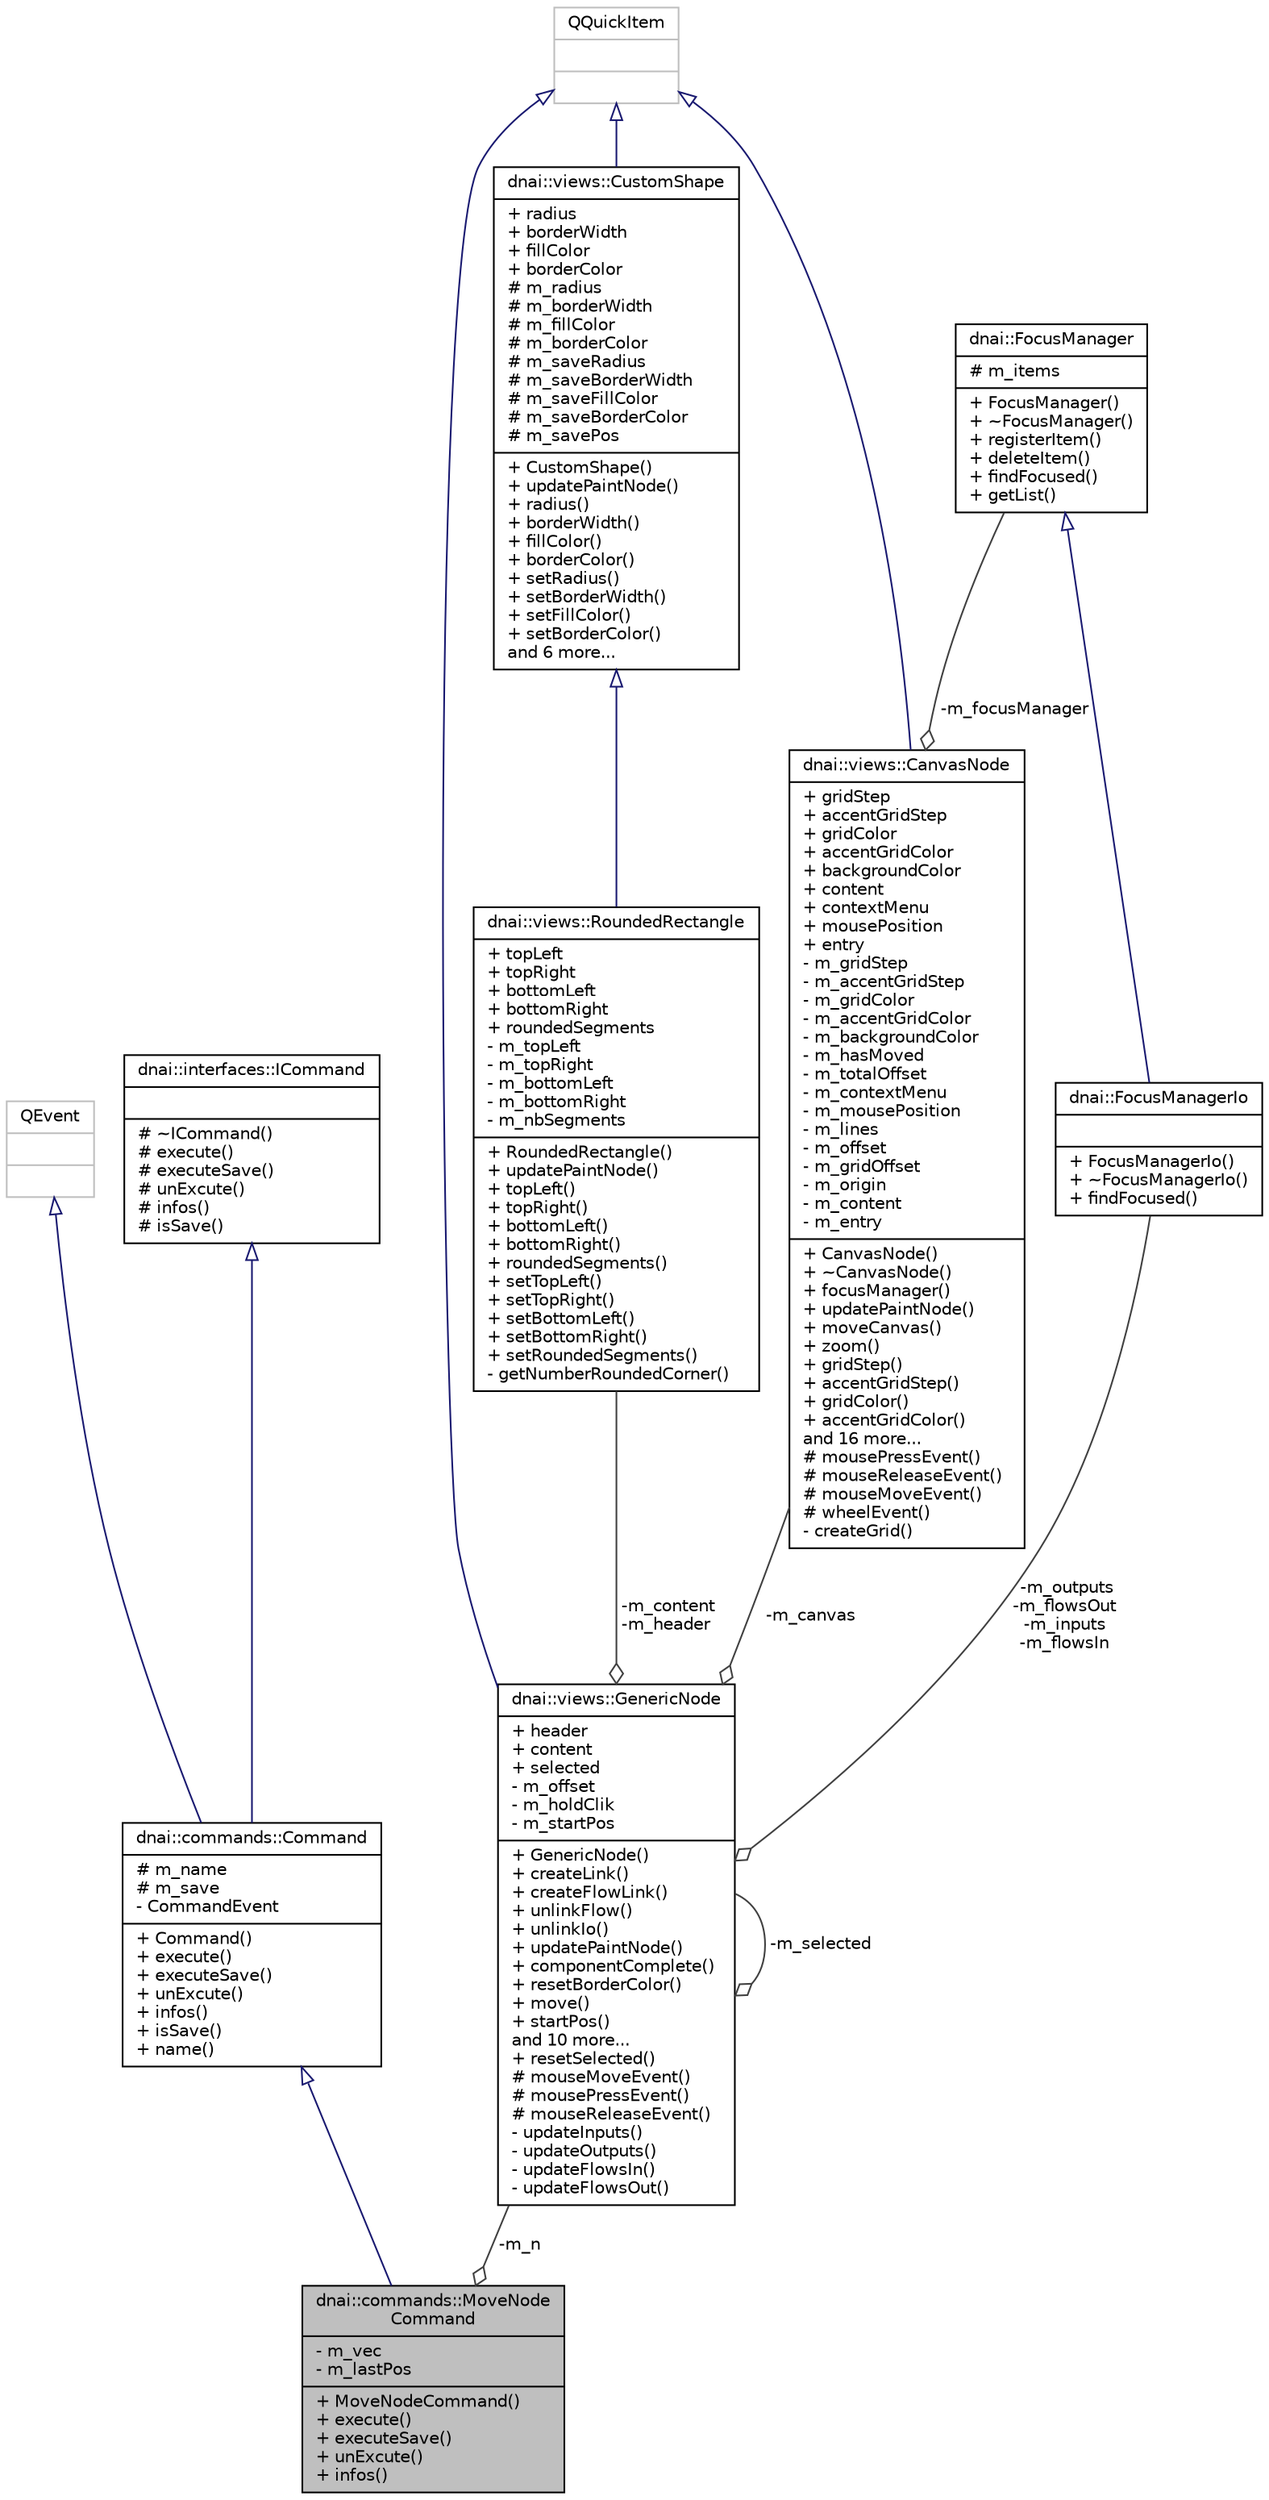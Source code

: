 digraph "dnai::commands::MoveNodeCommand"
{
  edge [fontname="Helvetica",fontsize="10",labelfontname="Helvetica",labelfontsize="10"];
  node [fontname="Helvetica",fontsize="10",shape=record];
  Node1 [label="{dnai::commands::MoveNode\lCommand\n|- m_vec\l- m_lastPos\l|+ MoveNodeCommand()\l+ execute()\l+ executeSave()\l+ unExcute()\l+ infos()\l}",height=0.2,width=0.4,color="black", fillcolor="grey75", style="filled", fontcolor="black"];
  Node2 -> Node1 [dir="back",color="midnightblue",fontsize="10",style="solid",arrowtail="onormal",fontname="Helvetica"];
  Node2 [label="{dnai::commands::Command\n|# m_name\l# m_save\l- CommandEvent\l|+ Command()\l+ execute()\l+ executeSave()\l+ unExcute()\l+ infos()\l+ isSave()\l+ name()\l}",height=0.2,width=0.4,color="black", fillcolor="white", style="filled",URL="$classdnai_1_1commands_1_1_command.html"];
  Node3 -> Node2 [dir="back",color="midnightblue",fontsize="10",style="solid",arrowtail="onormal",fontname="Helvetica"];
  Node3 [label="{QEvent\n||}",height=0.2,width=0.4,color="grey75", fillcolor="white", style="filled"];
  Node4 -> Node2 [dir="back",color="midnightblue",fontsize="10",style="solid",arrowtail="onormal",fontname="Helvetica"];
  Node4 [label="{dnai::interfaces::ICommand\n||# ~ICommand()\l# execute()\l# executeSave()\l# unExcute()\l# infos()\l# isSave()\l}",height=0.2,width=0.4,color="black", fillcolor="white", style="filled",URL="$classdnai_1_1interfaces_1_1_i_command.html"];
  Node5 -> Node1 [color="grey25",fontsize="10",style="solid",label=" -m_n" ,arrowhead="odiamond",fontname="Helvetica"];
  Node5 [label="{dnai::views::GenericNode\n|+ header\l+ content\l+ selected\l- m_offset\l- m_holdClik\l- m_startPos\l|+ GenericNode()\l+ createLink()\l+ createFlowLink()\l+ unlinkFlow()\l+ unlinkIo()\l+ updatePaintNode()\l+ componentComplete()\l+ resetBorderColor()\l+ move()\l+ startPos()\land 10 more...\l+ resetSelected()\l# mouseMoveEvent()\l# mousePressEvent()\l# mouseReleaseEvent()\l- updateInputs()\l- updateOutputs()\l- updateFlowsIn()\l- updateFlowsOut()\l}",height=0.2,width=0.4,color="black", fillcolor="white", style="filled",URL="$classdnai_1_1views_1_1_generic_node.html"];
  Node6 -> Node5 [dir="back",color="midnightblue",fontsize="10",style="solid",arrowtail="onormal",fontname="Helvetica"];
  Node6 [label="{QQuickItem\n||}",height=0.2,width=0.4,color="grey75", fillcolor="white", style="filled"];
  Node5 -> Node5 [color="grey25",fontsize="10",style="solid",label=" -m_selected" ,arrowhead="odiamond",fontname="Helvetica"];
  Node7 -> Node5 [color="grey25",fontsize="10",style="solid",label=" -m_content\n-m_header" ,arrowhead="odiamond",fontname="Helvetica"];
  Node7 [label="{dnai::views::RoundedRectangle\n|+ topLeft\l+ topRight\l+ bottomLeft\l+ bottomRight\l+ roundedSegments\l- m_topLeft\l- m_topRight\l- m_bottomLeft\l- m_bottomRight\l- m_nbSegments\l|+ RoundedRectangle()\l+ updatePaintNode()\l+ topLeft()\l+ topRight()\l+ bottomLeft()\l+ bottomRight()\l+ roundedSegments()\l+ setTopLeft()\l+ setTopRight()\l+ setBottomLeft()\l+ setBottomRight()\l+ setRoundedSegments()\l- getNumberRoundedCorner()\l}",height=0.2,width=0.4,color="black", fillcolor="white", style="filled",URL="$classdnai_1_1views_1_1_rounded_rectangle.html"];
  Node8 -> Node7 [dir="back",color="midnightblue",fontsize="10",style="solid",arrowtail="onormal",fontname="Helvetica"];
  Node8 [label="{dnai::views::CustomShape\n|+ radius\l+ borderWidth\l+ fillColor\l+ borderColor\l# m_radius\l# m_borderWidth\l# m_fillColor\l# m_borderColor\l# m_saveRadius\l# m_saveBorderWidth\l# m_saveFillColor\l# m_saveBorderColor\l# m_savePos\l|+ CustomShape()\l+ updatePaintNode()\l+ radius()\l+ borderWidth()\l+ fillColor()\l+ borderColor()\l+ setRadius()\l+ setBorderWidth()\l+ setFillColor()\l+ setBorderColor()\land 6 more...\l}",height=0.2,width=0.4,color="black", fillcolor="white", style="filled",URL="$classdnai_1_1views_1_1_custom_shape.html"];
  Node6 -> Node8 [dir="back",color="midnightblue",fontsize="10",style="solid",arrowtail="onormal",fontname="Helvetica"];
  Node9 -> Node5 [color="grey25",fontsize="10",style="solid",label=" -m_canvas" ,arrowhead="odiamond",fontname="Helvetica"];
  Node9 [label="{dnai::views::CanvasNode\n|+ gridStep\l+ accentGridStep\l+ gridColor\l+ accentGridColor\l+ backgroundColor\l+ content\l+ contextMenu\l+ mousePosition\l+ entry\l- m_gridStep\l- m_accentGridStep\l- m_gridColor\l- m_accentGridColor\l- m_backgroundColor\l- m_hasMoved\l- m_totalOffset\l- m_contextMenu\l- m_mousePosition\l- m_lines\l- m_offset\l- m_gridOffset\l- m_origin\l- m_content\l- m_entry\l|+ CanvasNode()\l+ ~CanvasNode()\l+ focusManager()\l+ updatePaintNode()\l+ moveCanvas()\l+ zoom()\l+ gridStep()\l+ accentGridStep()\l+ gridColor()\l+ accentGridColor()\land 16 more...\l# mousePressEvent()\l# mouseReleaseEvent()\l# mouseMoveEvent()\l# wheelEvent()\l- createGrid()\l}",height=0.2,width=0.4,color="black", fillcolor="white", style="filled",URL="$classdnai_1_1views_1_1_canvas_node.html"];
  Node6 -> Node9 [dir="back",color="midnightblue",fontsize="10",style="solid",arrowtail="onormal",fontname="Helvetica"];
  Node10 -> Node9 [color="grey25",fontsize="10",style="solid",label=" -m_focusManager" ,arrowhead="odiamond",fontname="Helvetica"];
  Node10 [label="{dnai::FocusManager\n|# m_items\l|+ FocusManager()\l+ ~FocusManager()\l+ registerItem()\l+ deleteItem()\l+ findFocused()\l+ getList()\l}",height=0.2,width=0.4,color="black", fillcolor="white", style="filled",URL="$classdnai_1_1_focus_manager.html"];
  Node11 -> Node5 [color="grey25",fontsize="10",style="solid",label=" -m_outputs\n-m_flowsOut\n-m_inputs\n-m_flowsIn" ,arrowhead="odiamond",fontname="Helvetica"];
  Node11 [label="{dnai::FocusManagerIo\n||+ FocusManagerIo()\l+ ~FocusManagerIo()\l+ findFocused()\l}",height=0.2,width=0.4,color="black", fillcolor="white", style="filled",URL="$classdnai_1_1_focus_manager_io.html"];
  Node10 -> Node11 [dir="back",color="midnightblue",fontsize="10",style="solid",arrowtail="onormal",fontname="Helvetica"];
}
